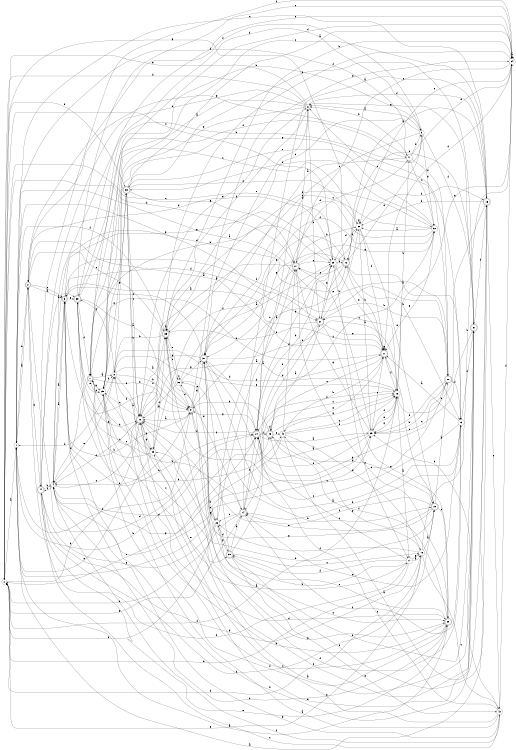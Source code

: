 digraph n36_3 {
__start0 [label="" shape="none"];

rankdir=LR;
size="8,5";

s0 [style="filled", color="black", fillcolor="white" shape="circle", label="0"];
s1 [style="filled", color="black", fillcolor="white" shape="circle", label="1"];
s2 [style="rounded,filled", color="black", fillcolor="white" shape="doublecircle", label="2"];
s3 [style="rounded,filled", color="black", fillcolor="white" shape="doublecircle", label="3"];
s4 [style="filled", color="black", fillcolor="white" shape="circle", label="4"];
s5 [style="filled", color="black", fillcolor="white" shape="circle", label="5"];
s6 [style="filled", color="black", fillcolor="white" shape="circle", label="6"];
s7 [style="rounded,filled", color="black", fillcolor="white" shape="doublecircle", label="7"];
s8 [style="filled", color="black", fillcolor="white" shape="circle", label="8"];
s9 [style="rounded,filled", color="black", fillcolor="white" shape="doublecircle", label="9"];
s10 [style="rounded,filled", color="black", fillcolor="white" shape="doublecircle", label="10"];
s11 [style="rounded,filled", color="black", fillcolor="white" shape="doublecircle", label="11"];
s12 [style="rounded,filled", color="black", fillcolor="white" shape="doublecircle", label="12"];
s13 [style="filled", color="black", fillcolor="white" shape="circle", label="13"];
s14 [style="rounded,filled", color="black", fillcolor="white" shape="doublecircle", label="14"];
s15 [style="rounded,filled", color="black", fillcolor="white" shape="doublecircle", label="15"];
s16 [style="filled", color="black", fillcolor="white" shape="circle", label="16"];
s17 [style="filled", color="black", fillcolor="white" shape="circle", label="17"];
s18 [style="filled", color="black", fillcolor="white" shape="circle", label="18"];
s19 [style="rounded,filled", color="black", fillcolor="white" shape="doublecircle", label="19"];
s20 [style="rounded,filled", color="black", fillcolor="white" shape="doublecircle", label="20"];
s21 [style="rounded,filled", color="black", fillcolor="white" shape="doublecircle", label="21"];
s22 [style="filled", color="black", fillcolor="white" shape="circle", label="22"];
s23 [style="filled", color="black", fillcolor="white" shape="circle", label="23"];
s24 [style="rounded,filled", color="black", fillcolor="white" shape="doublecircle", label="24"];
s25 [style="filled", color="black", fillcolor="white" shape="circle", label="25"];
s26 [style="filled", color="black", fillcolor="white" shape="circle", label="26"];
s27 [style="rounded,filled", color="black", fillcolor="white" shape="doublecircle", label="27"];
s28 [style="rounded,filled", color="black", fillcolor="white" shape="doublecircle", label="28"];
s29 [style="filled", color="black", fillcolor="white" shape="circle", label="29"];
s30 [style="rounded,filled", color="black", fillcolor="white" shape="doublecircle", label="30"];
s31 [style="rounded,filled", color="black", fillcolor="white" shape="doublecircle", label="31"];
s32 [style="filled", color="black", fillcolor="white" shape="circle", label="32"];
s33 [style="rounded,filled", color="black", fillcolor="white" shape="doublecircle", label="33"];
s34 [style="filled", color="black", fillcolor="white" shape="circle", label="34"];
s35 [style="rounded,filled", color="black", fillcolor="white" shape="doublecircle", label="35"];
s36 [style="filled", color="black", fillcolor="white" shape="circle", label="36"];
s37 [style="rounded,filled", color="black", fillcolor="white" shape="doublecircle", label="37"];
s38 [style="filled", color="black", fillcolor="white" shape="circle", label="38"];
s39 [style="rounded,filled", color="black", fillcolor="white" shape="doublecircle", label="39"];
s40 [style="filled", color="black", fillcolor="white" shape="circle", label="40"];
s41 [style="filled", color="black", fillcolor="white" shape="circle", label="41"];
s42 [style="filled", color="black", fillcolor="white" shape="circle", label="42"];
s43 [style="rounded,filled", color="black", fillcolor="white" shape="doublecircle", label="43"];
s44 [style="rounded,filled", color="black", fillcolor="white" shape="doublecircle", label="44"];
s0 -> s1 [label="a"];
s0 -> s10 [label="b"];
s0 -> s25 [label="c"];
s0 -> s27 [label="d"];
s0 -> s33 [label="e"];
s0 -> s16 [label="f"];
s0 -> s12 [label="g"];
s1 -> s2 [label="a"];
s1 -> s24 [label="b"];
s1 -> s15 [label="c"];
s1 -> s41 [label="d"];
s1 -> s23 [label="e"];
s1 -> s9 [label="f"];
s1 -> s21 [label="g"];
s2 -> s3 [label="a"];
s2 -> s1 [label="b"];
s2 -> s35 [label="c"];
s2 -> s24 [label="d"];
s2 -> s3 [label="e"];
s2 -> s5 [label="f"];
s2 -> s44 [label="g"];
s3 -> s4 [label="a"];
s3 -> s24 [label="b"];
s3 -> s9 [label="c"];
s3 -> s21 [label="d"];
s3 -> s39 [label="e"];
s3 -> s20 [label="f"];
s3 -> s25 [label="g"];
s4 -> s3 [label="a"];
s4 -> s5 [label="b"];
s4 -> s10 [label="c"];
s4 -> s43 [label="d"];
s4 -> s8 [label="e"];
s4 -> s44 [label="f"];
s4 -> s23 [label="g"];
s5 -> s6 [label="a"];
s5 -> s39 [label="b"];
s5 -> s35 [label="c"];
s5 -> s12 [label="d"];
s5 -> s24 [label="e"];
s5 -> s31 [label="f"];
s5 -> s32 [label="g"];
s6 -> s7 [label="a"];
s6 -> s0 [label="b"];
s6 -> s21 [label="c"];
s6 -> s44 [label="d"];
s6 -> s0 [label="e"];
s6 -> s35 [label="f"];
s6 -> s29 [label="g"];
s7 -> s8 [label="a"];
s7 -> s5 [label="b"];
s7 -> s29 [label="c"];
s7 -> s4 [label="d"];
s7 -> s9 [label="e"];
s7 -> s28 [label="f"];
s7 -> s29 [label="g"];
s8 -> s9 [label="a"];
s8 -> s9 [label="b"];
s8 -> s39 [label="c"];
s8 -> s1 [label="d"];
s8 -> s16 [label="e"];
s8 -> s10 [label="f"];
s8 -> s33 [label="g"];
s9 -> s10 [label="a"];
s9 -> s4 [label="b"];
s9 -> s12 [label="c"];
s9 -> s3 [label="d"];
s9 -> s34 [label="e"];
s9 -> s15 [label="f"];
s9 -> s37 [label="g"];
s10 -> s11 [label="a"];
s10 -> s38 [label="b"];
s10 -> s29 [label="c"];
s10 -> s4 [label="d"];
s10 -> s6 [label="e"];
s10 -> s35 [label="f"];
s10 -> s38 [label="g"];
s11 -> s2 [label="a"];
s11 -> s12 [label="b"];
s11 -> s43 [label="c"];
s11 -> s7 [label="d"];
s11 -> s40 [label="e"];
s11 -> s16 [label="f"];
s11 -> s11 [label="g"];
s12 -> s13 [label="a"];
s12 -> s13 [label="b"];
s12 -> s27 [label="c"];
s12 -> s4 [label="d"];
s12 -> s37 [label="e"];
s12 -> s22 [label="f"];
s12 -> s37 [label="g"];
s13 -> s11 [label="a"];
s13 -> s14 [label="b"];
s13 -> s35 [label="c"];
s13 -> s31 [label="d"];
s13 -> s14 [label="e"];
s13 -> s36 [label="f"];
s13 -> s29 [label="g"];
s14 -> s15 [label="a"];
s14 -> s0 [label="b"];
s14 -> s26 [label="c"];
s14 -> s24 [label="d"];
s14 -> s35 [label="e"];
s14 -> s13 [label="f"];
s14 -> s0 [label="g"];
s15 -> s1 [label="a"];
s15 -> s16 [label="b"];
s15 -> s29 [label="c"];
s15 -> s6 [label="d"];
s15 -> s42 [label="e"];
s15 -> s22 [label="f"];
s15 -> s21 [label="g"];
s16 -> s17 [label="a"];
s16 -> s41 [label="b"];
s16 -> s21 [label="c"];
s16 -> s8 [label="d"];
s16 -> s23 [label="e"];
s16 -> s24 [label="f"];
s16 -> s23 [label="g"];
s17 -> s18 [label="a"];
s17 -> s9 [label="b"];
s17 -> s43 [label="c"];
s17 -> s30 [label="d"];
s17 -> s0 [label="e"];
s17 -> s2 [label="f"];
s17 -> s18 [label="g"];
s18 -> s19 [label="a"];
s18 -> s34 [label="b"];
s18 -> s42 [label="c"];
s18 -> s0 [label="d"];
s18 -> s0 [label="e"];
s18 -> s26 [label="f"];
s18 -> s40 [label="g"];
s19 -> s20 [label="a"];
s19 -> s38 [label="b"];
s19 -> s11 [label="c"];
s19 -> s28 [label="d"];
s19 -> s10 [label="e"];
s19 -> s14 [label="f"];
s19 -> s10 [label="g"];
s20 -> s1 [label="a"];
s20 -> s21 [label="b"];
s20 -> s37 [label="c"];
s20 -> s23 [label="d"];
s20 -> s6 [label="e"];
s20 -> s13 [label="f"];
s20 -> s24 [label="g"];
s21 -> s3 [label="a"];
s21 -> s22 [label="b"];
s21 -> s17 [label="c"];
s21 -> s14 [label="d"];
s21 -> s11 [label="e"];
s21 -> s14 [label="f"];
s21 -> s25 [label="g"];
s22 -> s23 [label="a"];
s22 -> s15 [label="b"];
s22 -> s7 [label="c"];
s22 -> s25 [label="d"];
s22 -> s19 [label="e"];
s22 -> s11 [label="f"];
s22 -> s22 [label="g"];
s23 -> s24 [label="a"];
s23 -> s20 [label="b"];
s23 -> s11 [label="c"];
s23 -> s24 [label="d"];
s23 -> s27 [label="e"];
s23 -> s16 [label="f"];
s23 -> s27 [label="g"];
s24 -> s23 [label="a"];
s24 -> s25 [label="b"];
s24 -> s41 [label="c"];
s24 -> s10 [label="d"];
s24 -> s0 [label="e"];
s24 -> s43 [label="f"];
s24 -> s9 [label="g"];
s25 -> s26 [label="a"];
s25 -> s7 [label="b"];
s25 -> s0 [label="c"];
s25 -> s2 [label="d"];
s25 -> s11 [label="e"];
s25 -> s12 [label="f"];
s25 -> s24 [label="g"];
s26 -> s27 [label="a"];
s26 -> s37 [label="b"];
s26 -> s28 [label="c"];
s26 -> s30 [label="d"];
s26 -> s36 [label="e"];
s26 -> s0 [label="f"];
s26 -> s44 [label="g"];
s27 -> s10 [label="a"];
s27 -> s22 [label="b"];
s27 -> s28 [label="c"];
s27 -> s6 [label="d"];
s27 -> s25 [label="e"];
s27 -> s38 [label="f"];
s27 -> s32 [label="g"];
s28 -> s1 [label="a"];
s28 -> s29 [label="b"];
s28 -> s8 [label="c"];
s28 -> s4 [label="d"];
s28 -> s30 [label="e"];
s28 -> s43 [label="f"];
s28 -> s25 [label="g"];
s29 -> s17 [label="a"];
s29 -> s14 [label="b"];
s29 -> s30 [label="c"];
s29 -> s34 [label="d"];
s29 -> s39 [label="e"];
s29 -> s8 [label="f"];
s29 -> s33 [label="g"];
s30 -> s14 [label="a"];
s30 -> s31 [label="b"];
s30 -> s18 [label="c"];
s30 -> s32 [label="d"];
s30 -> s42 [label="e"];
s30 -> s37 [label="f"];
s30 -> s26 [label="g"];
s31 -> s10 [label="a"];
s31 -> s3 [label="b"];
s31 -> s23 [label="c"];
s31 -> s12 [label="d"];
s31 -> s10 [label="e"];
s31 -> s15 [label="f"];
s31 -> s6 [label="g"];
s32 -> s22 [label="a"];
s32 -> s33 [label="b"];
s32 -> s35 [label="c"];
s32 -> s37 [label="d"];
s32 -> s33 [label="e"];
s32 -> s37 [label="f"];
s32 -> s11 [label="g"];
s33 -> s34 [label="a"];
s33 -> s10 [label="b"];
s33 -> s10 [label="c"];
s33 -> s28 [label="d"];
s33 -> s31 [label="e"];
s33 -> s22 [label="f"];
s33 -> s27 [label="g"];
s34 -> s34 [label="a"];
s34 -> s35 [label="b"];
s34 -> s27 [label="c"];
s34 -> s11 [label="d"];
s34 -> s22 [label="e"];
s34 -> s38 [label="f"];
s34 -> s16 [label="g"];
s35 -> s35 [label="a"];
s35 -> s8 [label="b"];
s35 -> s36 [label="c"];
s35 -> s32 [label="d"];
s35 -> s11 [label="e"];
s35 -> s1 [label="f"];
s35 -> s28 [label="g"];
s36 -> s25 [label="a"];
s36 -> s19 [label="b"];
s36 -> s36 [label="c"];
s36 -> s9 [label="d"];
s36 -> s35 [label="e"];
s36 -> s10 [label="f"];
s36 -> s37 [label="g"];
s37 -> s13 [label="a"];
s37 -> s26 [label="b"];
s37 -> s3 [label="c"];
s37 -> s24 [label="d"];
s37 -> s6 [label="e"];
s37 -> s16 [label="f"];
s37 -> s10 [label="g"];
s38 -> s8 [label="a"];
s38 -> s39 [label="b"];
s38 -> s7 [label="c"];
s38 -> s7 [label="d"];
s38 -> s1 [label="e"];
s38 -> s31 [label="f"];
s38 -> s35 [label="g"];
s39 -> s9 [label="a"];
s39 -> s40 [label="b"];
s39 -> s34 [label="c"];
s39 -> s7 [label="d"];
s39 -> s34 [label="e"];
s39 -> s41 [label="f"];
s39 -> s10 [label="g"];
s40 -> s15 [label="a"];
s40 -> s11 [label="b"];
s40 -> s16 [label="c"];
s40 -> s27 [label="d"];
s40 -> s18 [label="e"];
s40 -> s16 [label="f"];
s40 -> s4 [label="g"];
s41 -> s37 [label="a"];
s41 -> s6 [label="b"];
s41 -> s32 [label="c"];
s41 -> s5 [label="d"];
s41 -> s34 [label="e"];
s41 -> s20 [label="f"];
s41 -> s2 [label="g"];
s42 -> s29 [label="a"];
s42 -> s23 [label="b"];
s42 -> s24 [label="c"];
s42 -> s34 [label="d"];
s42 -> s38 [label="e"];
s42 -> s4 [label="f"];
s42 -> s3 [label="g"];
s43 -> s21 [label="a"];
s43 -> s9 [label="b"];
s43 -> s16 [label="c"];
s43 -> s19 [label="d"];
s43 -> s40 [label="e"];
s43 -> s43 [label="f"];
s43 -> s16 [label="g"];
s44 -> s39 [label="a"];
s44 -> s4 [label="b"];
s44 -> s42 [label="c"];
s44 -> s19 [label="d"];
s44 -> s28 [label="e"];
s44 -> s34 [label="f"];
s44 -> s18 [label="g"];

}